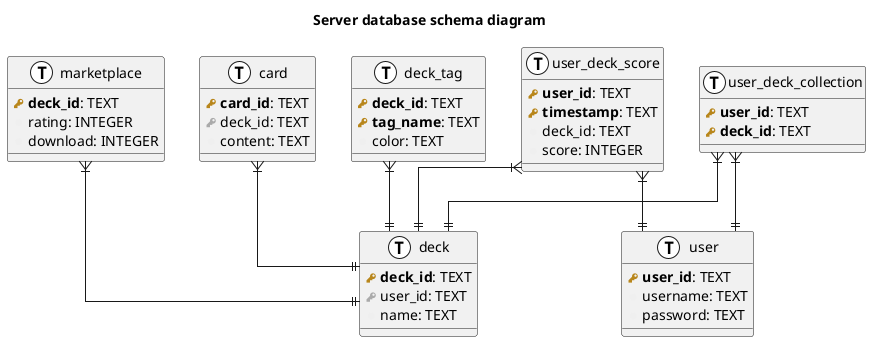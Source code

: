 @startuml

title "Server database schema diagram"
/'
left to right direction
'/
skinparam roundcorner 5
skinparam linetype ortho
skinparam shadowing false
skinparam handwritten false

!define primary_key(x) <b><color:#b8861b><&key></color> x</b>
!define foreign_key(x) <color:#aaaaaa><&key></color> x
!define column(x) <color:#efefef><&media-record></color> x
!define table(x) entity x << (T, white) >>

table( deck ) {
  primary_key( deck_id ): TEXT
  foreign_key( user_id ): TEXT
  column( name ): TEXT
}

table( user_deck_collection ) {
  primary_key( user_id ): TEXT
  primary_key( deck_id ): TEXT
}

table( marketplace ) {
  primary_key( deck_id ): TEXT
  column( rating ): INTEGER
  column( download ): INTEGER
}

table( card ) {
  primary_key( card_id ): TEXT
  foreign_key( deck_id ): TEXT
  column( content ): TEXT
}

/'
table( qcm_card ) {
  primary_key( card_id ): TEXT
  column( answer ): TEXT
}

table( qcmchoices ) {
  primary_key(card_id ): TEXT
  column( wrong_answer ): TEXT
}
'/

table( deck_tag ) {
  primary_key( deck_id ): TEXT
  primary_key( tag_name ): TEXT
  column( color ): TEXT
}

table( user ) {
  primary_key( user_id ): TEXT
  column( username ): TEXT
  column( password ): TEXT
}

table( user_deck_score ) {
  primary_key( user_id ): TEXT
  primary_key( timestamp ): TEXT
  column( deck_id ): TEXT
  column( score ): INTEGER
}
user_deck_score }|--|| user
user_deck_score }|--|| deck

user_deck_collection }|--|| user
user_deck_collection }|--|| deck

marketplace }|--|| deck

card }|--|| deck

deck_tag }|--|| deck

/'
table( card_knowledge ) {
  primary_key( user_id ): TEXT
  primary_key( card_id ): TEXT
  column( knowledge ): INTEGER
}
card_knowledge }|--|| user
card_knowledge }|--|| card
'/
@enduml
